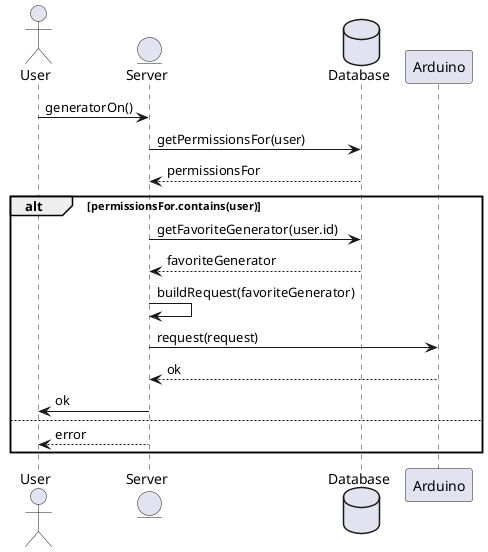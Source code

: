 @startuml communicaiton web generator on

actor User
entity Server
database Database

User -> Server : generatorOn()
Server -> Database : getPermissionsFor(user)
Database --> Server : permissionsFor

alt permissionsFor.contains(user)
    Server -> Database : getFavoriteGenerator(user.id)
    Database --> Server : favoriteGenerator
    Server -> Server : buildRequest(favoriteGenerator)
    Server -> Arduino : request(request)
    Arduino --> Server : ok
    Server -> User : ok
else  
    Server --> User : error
end

@enduml